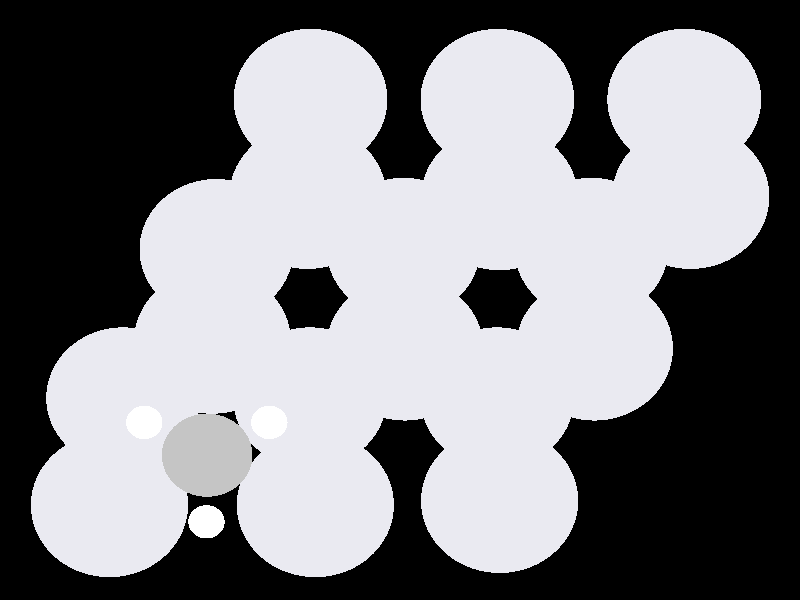 #include "colors.inc"
#include "finish.inc"

global_settings {assumed_gamma 1 max_trace_level 6}
background {color White transmit 1.0}
camera {perspective
  right -11.45*x up 9.36*y
  direction 100.00*z
  location <0,0,100.00> look_at <0,0,0>}


light_source {<  2.00,   3.00,  40.00> color White
  area_light <0.70, 0, 0>, <0, 0.70, 0>, 3, 3
  adaptive 1 jitter}
// no fog
#declare simple = finish {phong 0.7}
#declare pale = finish {ambient 0.5 diffuse 0.85 roughness 0.001 specular 0.200 }
#declare intermediate = finish {ambient 0.3 diffuse 0.6 specular 0.1 roughness 0.04}
#declare vmd = finish {ambient 0.0 diffuse 0.65 phong 0.1 phong_size 40.0 specular 0.5 }
#declare jmol = finish {ambient 0.2 diffuse 0.6 specular 1 roughness 0.001 metallic}
#declare ase2 = finish {ambient 0.05 brilliance 3 diffuse 0.6 metallic specular 0.7 roughness 0.04 reflection 0.15}
#declare ase3 = finish {ambient 0.15 brilliance 2 diffuse 0.6 metallic specular 1.0 roughness 0.001 reflection 0.0}
#declare glass = finish {ambient 0.05 diffuse 0.3 specular 1.0 roughness 0.001}
#declare glass2 = finish {ambient 0.01 diffuse 0.3 specular 1.0 reflection 0.25 roughness 0.001}
#declare Rcell = 0.050;
#declare Rbond = 0.100;

#macro atom(LOC, R, COL, TRANS, FIN)
  sphere{LOC, R texture{pigment{color COL transmit TRANS} finish{FIN}}}
#end
#macro constrain(LOC, R, COL, TRANS FIN)
union{torus{R, Rcell rotate 45*z texture{pigment{color COL transmit TRANS} finish{FIN}}}
     torus{R, Rcell rotate -45*z texture{pigment{color COL transmit TRANS} finish{FIN}}}
     translate LOC}
#end

// no cell vertices
atom(< -4.18,  -1.61,  -5.49>, 1.16, rgb <0.82, 0.82, 0.88>, 0.0, ase3) // #0
atom(< -1.36,  -1.61,  -5.49>, 1.16, rgb <0.82, 0.82, 0.88>, 0.0, ase3) // #1
atom(<  1.47,  -1.61,  -5.50>, 1.16, rgb <0.82, 0.82, 0.88>, 0.0, ase3) // #2
atom(< -2.77,   0.83,  -5.45>, 1.16, rgb <0.82, 0.82, 0.88>, 0.0, ase3) // #3
atom(<  0.05,   0.85,  -5.50>, 1.16, rgb <0.82, 0.82, 0.88>, 0.0, ase3) // #4
atom(<  2.89,   0.85,  -5.50>, 1.16, rgb <0.82, 0.82, 0.88>, 0.0, ase3) // #5
atom(< -1.35,   3.30,  -5.45>, 1.16, rgb <0.82, 0.82, 0.88>, 0.0, ase3) // #6
atom(<  1.47,   3.30,  -5.49>, 1.16, rgb <0.82, 0.82, 0.88>, 0.0, ase3) // #7
atom(<  4.29,   3.30,  -5.45>, 1.16, rgb <0.82, 0.82, 0.88>, 0.0, ase3) // #8
atom(< -4.29,  -3.30,  -3.18>, 1.16, rgb <0.82, 0.82, 0.88>, 0.0, ase3) // #9
atom(< -1.25,  -3.30,  -3.18>, 1.16, rgb <0.82, 0.82, 0.88>, 0.0, ase3) // #10
atom(<  1.47,  -3.23,  -3.12>, 1.16, rgb <0.82, 0.82, 0.88>, 0.0, ase3) // #11
atom(< -2.77,  -0.67,  -3.18>, 1.16, rgb <0.82, 0.82, 0.88>, 0.0, ase3) // #12
atom(<  0.07,  -0.78,  -3.19>, 1.16, rgb <0.82, 0.82, 0.88>, 0.0, ase3) // #13
atom(<  2.87,  -0.78,  -3.19>, 1.16, rgb <0.82, 0.82, 0.88>, 0.0, ase3) // #14
atom(< -1.36,   1.66,  -3.12>, 1.16, rgb <0.82, 0.82, 0.88>, 0.0, ase3) // #15
atom(<  1.47,   1.64,  -3.19>, 1.16, rgb <0.82, 0.82, 0.88>, 0.0, ase3) // #16
atom(<  4.29,   1.66,  -3.12>, 1.16, rgb <0.82, 0.82, 0.88>, 0.0, ase3) // #17
atom(< -2.77,  -2.42,  -1.79>, 0.56, rgb <1.00, 0.05, 0.05>, 0.0, ase3) // #18
atom(< -2.77,  -2.43,  -0.36>, 0.65, rgb <0.56, 0.56, 0.56>, 0.0, ase3) // #19
atom(< -1.87,  -1.91,  -0.00>, 0.26, rgb <1.00, 1.00, 1.00>, 0.0, ase3) // #20
atom(< -2.77,  -3.46,  -0.00>, 0.26, rgb <1.00, 1.00, 1.00>, 0.0, ase3) // #21
atom(< -3.66,  -1.91,   0.00>, 0.26, rgb <1.00, 1.00, 1.00>, 0.0, ase3) // #22

// no constraints
